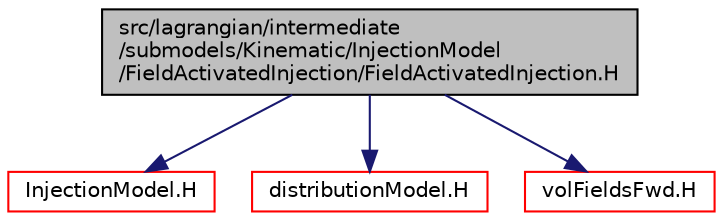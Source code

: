 digraph "src/lagrangian/intermediate/submodels/Kinematic/InjectionModel/FieldActivatedInjection/FieldActivatedInjection.H"
{
  bgcolor="transparent";
  edge [fontname="Helvetica",fontsize="10",labelfontname="Helvetica",labelfontsize="10"];
  node [fontname="Helvetica",fontsize="10",shape=record];
  Node1 [label="src/lagrangian/intermediate\l/submodels/Kinematic/InjectionModel\l/FieldActivatedInjection/FieldActivatedInjection.H",height=0.2,width=0.4,color="black", fillcolor="grey75", style="filled", fontcolor="black"];
  Node1 -> Node2 [color="midnightblue",fontsize="10",style="solid",fontname="Helvetica"];
  Node2 [label="InjectionModel.H",height=0.2,width=0.4,color="red",URL="$a06764.html"];
  Node1 -> Node3 [color="midnightblue",fontsize="10",style="solid",fontname="Helvetica"];
  Node3 [label="distributionModel.H",height=0.2,width=0.4,color="red",URL="$a06491.html"];
  Node1 -> Node4 [color="midnightblue",fontsize="10",style="solid",fontname="Helvetica"];
  Node4 [label="volFieldsFwd.H",height=0.2,width=0.4,color="red",URL="$a05724.html"];
}
